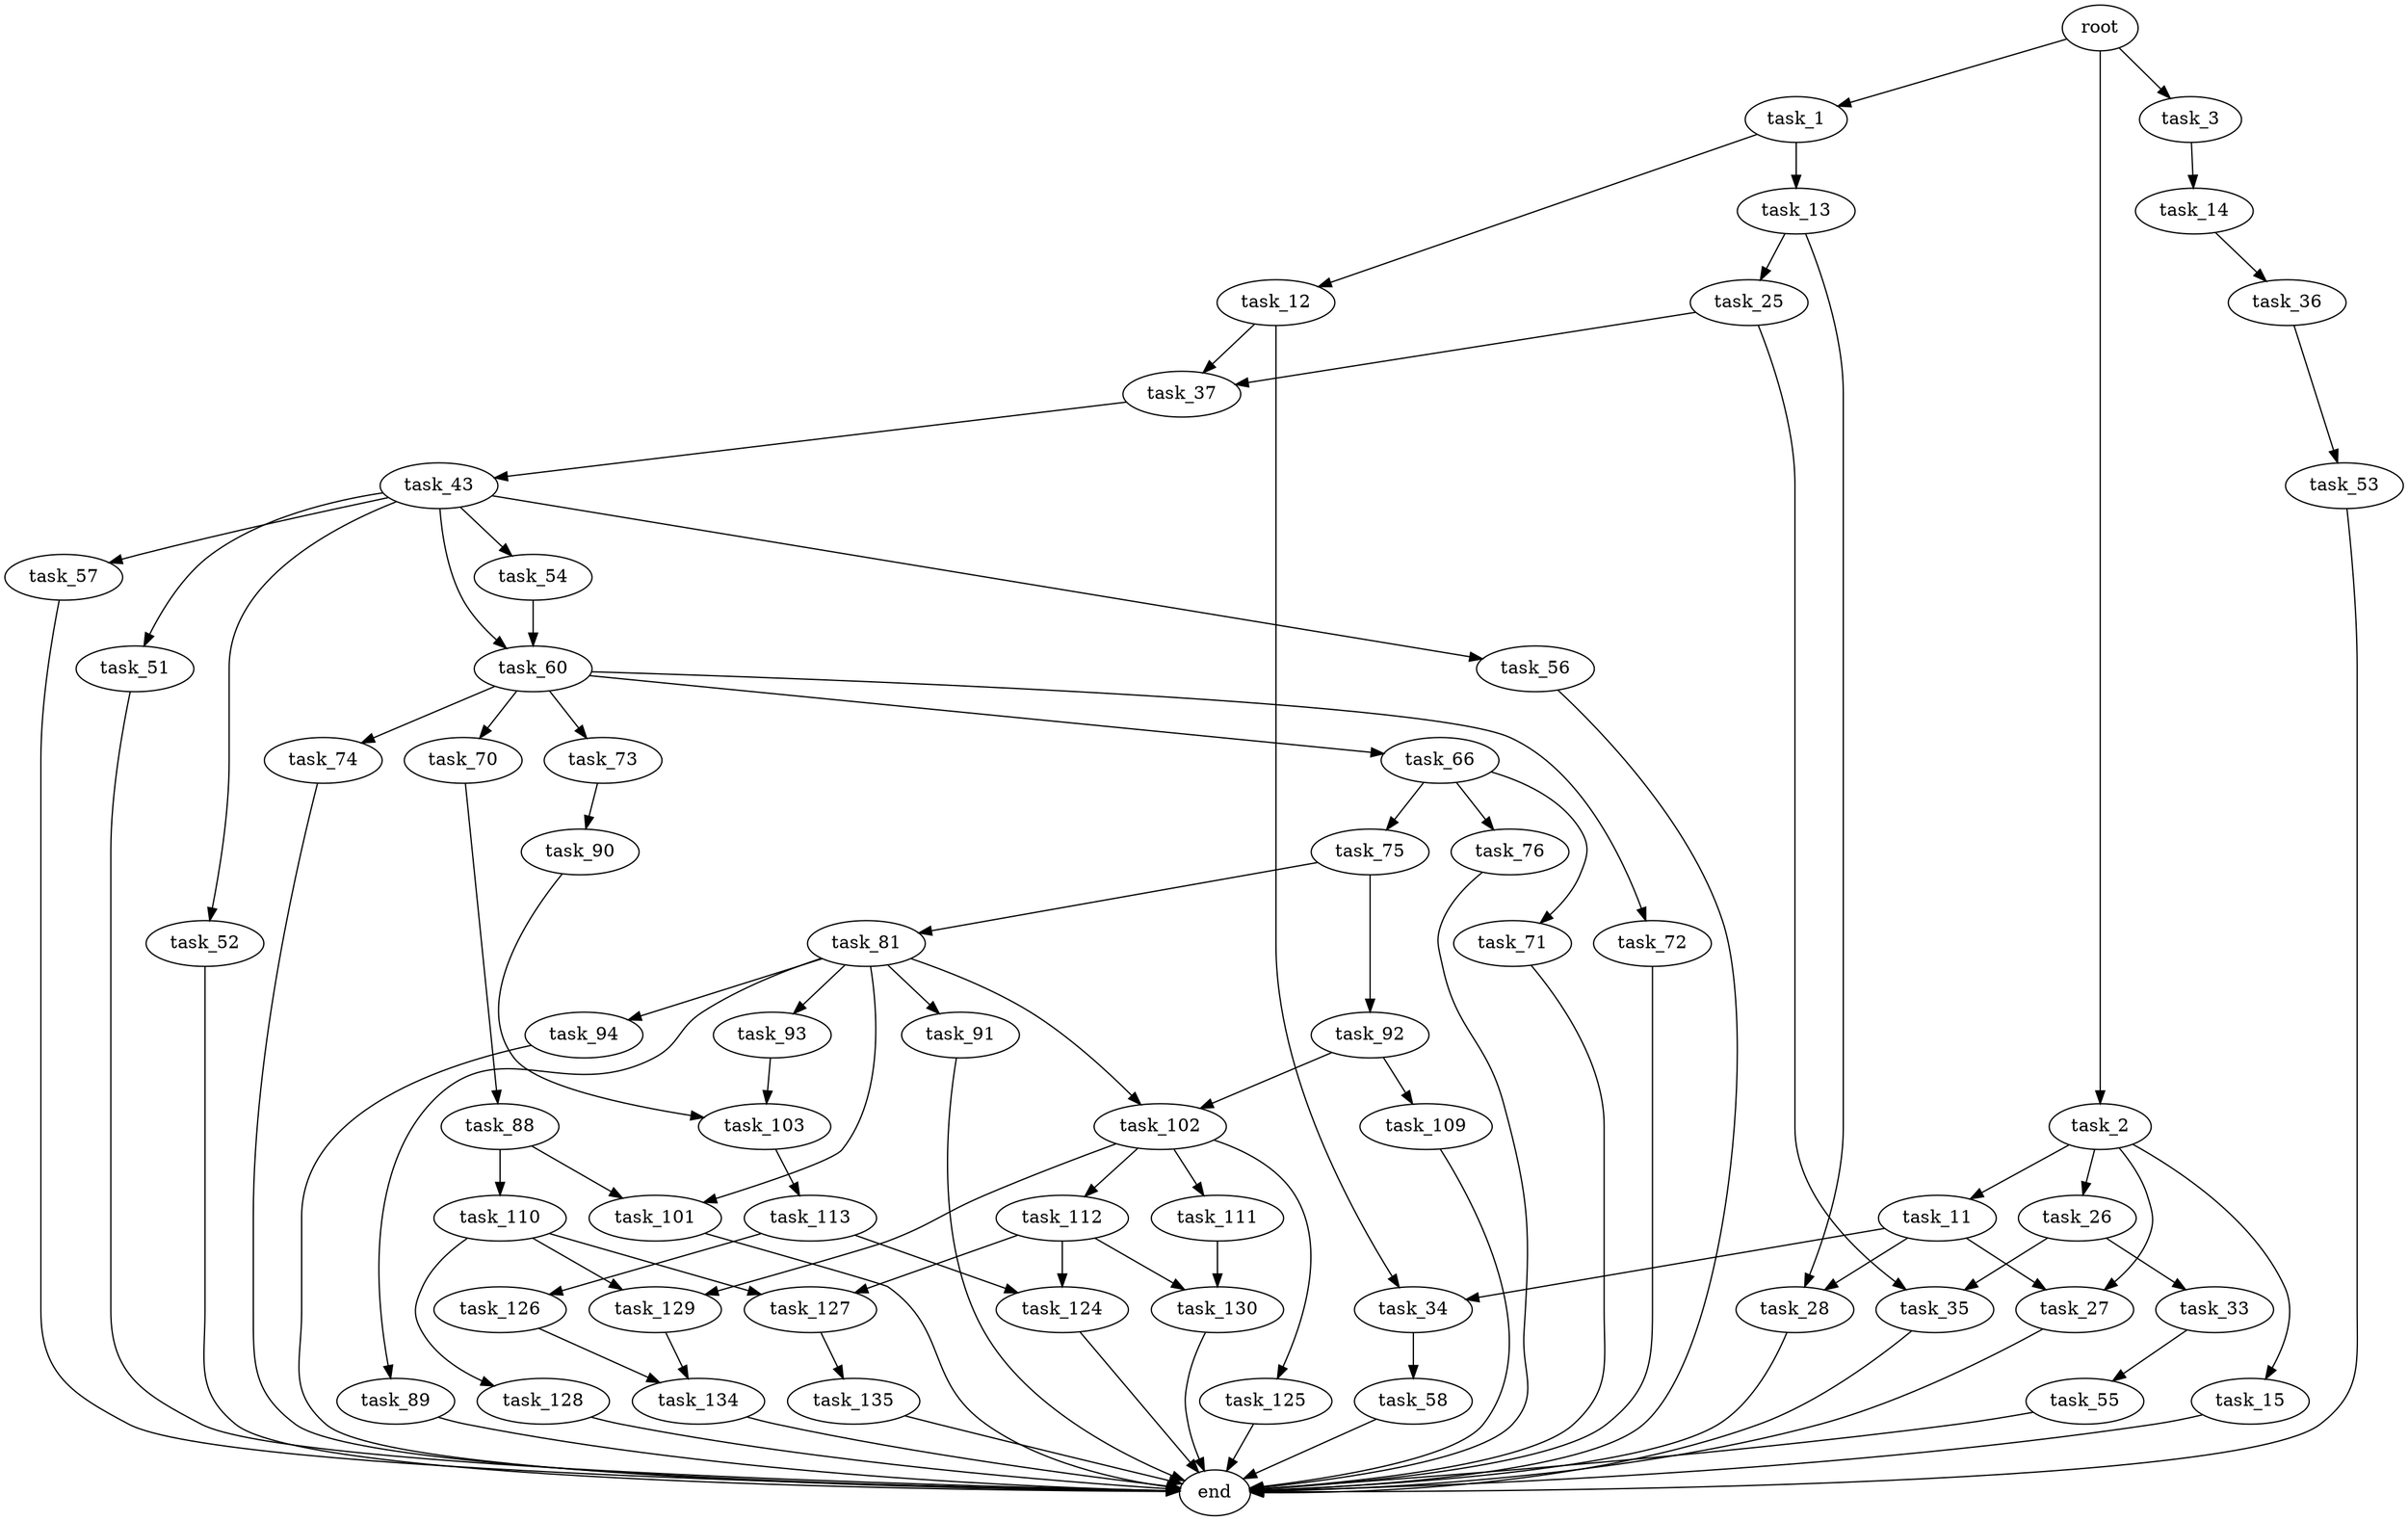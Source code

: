 digraph G {
  root [size="0.000000"];
  task_1 [size="348143201182.000000"];
  task_2 [size="406744678975.000000"];
  task_3 [size="8589934592.000000"];
  task_11 [size="11967144419.000000"];
  task_12 [size="2150760101.000000"];
  task_13 [size="782757789696.000000"];
  task_14 [size="329880592932.000000"];
  task_15 [size="8589934592.000000"];
  task_25 [size="231928233984.000000"];
  task_26 [size="231928233984.000000"];
  task_27 [size="929212968813.000000"];
  task_28 [size="23620194714.000000"];
  task_33 [size="68719476736.000000"];
  task_34 [size="121912256087.000000"];
  task_35 [size="17067235790.000000"];
  task_36 [size="225118541591.000000"];
  task_37 [size="782757789696.000000"];
  task_43 [size="837075885659.000000"];
  task_51 [size="231928233984.000000"];
  task_52 [size="486068594160.000000"];
  task_53 [size="528692632924.000000"];
  task_54 [size="782757789696.000000"];
  task_55 [size="712317371375.000000"];
  task_56 [size="3430415400.000000"];
  task_57 [size="28868596114.000000"];
  task_58 [size="24309581694.000000"];
  task_60 [size="410536704973.000000"];
  task_66 [size="39519196311.000000"];
  task_70 [size="5776124586.000000"];
  task_71 [size="21584803366.000000"];
  task_72 [size="8589934592.000000"];
  task_73 [size="1909293440.000000"];
  task_74 [size="68719476736.000000"];
  task_75 [size="368293445632.000000"];
  task_76 [size="3742815964.000000"];
  task_81 [size="1290380566.000000"];
  task_88 [size="549755813888.000000"];
  task_89 [size="26278754892.000000"];
  task_90 [size="488473972117.000000"];
  task_91 [size="89549719527.000000"];
  task_92 [size="28991029248.000000"];
  task_93 [size="26634611147.000000"];
  task_94 [size="202065831349.000000"];
  task_101 [size="28991029248.000000"];
  task_102 [size="231928233984.000000"];
  task_103 [size="1013519951036.000000"];
  task_109 [size="23725227174.000000"];
  task_110 [size="155404585955.000000"];
  task_111 [size="28991029248.000000"];
  task_112 [size="398782043148.000000"];
  task_113 [size="4334398375.000000"];
  task_124 [size="368293445632.000000"];
  task_125 [size="17098329921.000000"];
  task_126 [size="1807763528.000000"];
  task_127 [size="368293445632.000000"];
  task_128 [size="28991029248.000000"];
  task_129 [size="549755813888.000000"];
  task_130 [size="1073741824000.000000"];
  task_134 [size="1403445601.000000"];
  task_135 [size="1182094992867.000000"];
  end [size="0.000000"];

  root -> task_1 [size="1.000000"];
  root -> task_2 [size="1.000000"];
  root -> task_3 [size="1.000000"];
  task_1 -> task_12 [size="301989888.000000"];
  task_1 -> task_13 [size="301989888.000000"];
  task_2 -> task_11 [size="411041792.000000"];
  task_2 -> task_15 [size="411041792.000000"];
  task_2 -> task_26 [size="411041792.000000"];
  task_2 -> task_27 [size="411041792.000000"];
  task_3 -> task_14 [size="33554432.000000"];
  task_11 -> task_27 [size="301989888.000000"];
  task_11 -> task_28 [size="301989888.000000"];
  task_11 -> task_34 [size="301989888.000000"];
  task_12 -> task_34 [size="75497472.000000"];
  task_12 -> task_37 [size="75497472.000000"];
  task_13 -> task_25 [size="679477248.000000"];
  task_13 -> task_28 [size="679477248.000000"];
  task_14 -> task_36 [size="411041792.000000"];
  task_15 -> end [size="1.000000"];
  task_25 -> task_35 [size="301989888.000000"];
  task_25 -> task_37 [size="301989888.000000"];
  task_26 -> task_33 [size="301989888.000000"];
  task_26 -> task_35 [size="301989888.000000"];
  task_27 -> end [size="1.000000"];
  task_28 -> end [size="1.000000"];
  task_33 -> task_55 [size="134217728.000000"];
  task_34 -> task_58 [size="134217728.000000"];
  task_35 -> end [size="1.000000"];
  task_36 -> task_53 [size="411041792.000000"];
  task_37 -> task_43 [size="679477248.000000"];
  task_43 -> task_51 [size="679477248.000000"];
  task_43 -> task_52 [size="679477248.000000"];
  task_43 -> task_54 [size="679477248.000000"];
  task_43 -> task_56 [size="679477248.000000"];
  task_43 -> task_57 [size="679477248.000000"];
  task_43 -> task_60 [size="679477248.000000"];
  task_51 -> end [size="1.000000"];
  task_52 -> end [size="1.000000"];
  task_53 -> end [size="1.000000"];
  task_54 -> task_60 [size="679477248.000000"];
  task_55 -> end [size="1.000000"];
  task_56 -> end [size="1.000000"];
  task_57 -> end [size="1.000000"];
  task_58 -> end [size="1.000000"];
  task_60 -> task_66 [size="679477248.000000"];
  task_60 -> task_70 [size="679477248.000000"];
  task_60 -> task_72 [size="679477248.000000"];
  task_60 -> task_73 [size="679477248.000000"];
  task_60 -> task_74 [size="679477248.000000"];
  task_66 -> task_71 [size="75497472.000000"];
  task_66 -> task_75 [size="75497472.000000"];
  task_66 -> task_76 [size="75497472.000000"];
  task_70 -> task_88 [size="209715200.000000"];
  task_71 -> end [size="1.000000"];
  task_72 -> end [size="1.000000"];
  task_73 -> task_90 [size="33554432.000000"];
  task_74 -> end [size="1.000000"];
  task_75 -> task_81 [size="411041792.000000"];
  task_75 -> task_92 [size="411041792.000000"];
  task_76 -> end [size="1.000000"];
  task_81 -> task_89 [size="33554432.000000"];
  task_81 -> task_91 [size="33554432.000000"];
  task_81 -> task_93 [size="33554432.000000"];
  task_81 -> task_94 [size="33554432.000000"];
  task_81 -> task_101 [size="33554432.000000"];
  task_81 -> task_102 [size="33554432.000000"];
  task_88 -> task_101 [size="536870912.000000"];
  task_88 -> task_110 [size="536870912.000000"];
  task_89 -> end [size="1.000000"];
  task_90 -> task_103 [size="536870912.000000"];
  task_91 -> end [size="1.000000"];
  task_92 -> task_102 [size="75497472.000000"];
  task_92 -> task_109 [size="75497472.000000"];
  task_93 -> task_103 [size="536870912.000000"];
  task_94 -> end [size="1.000000"];
  task_101 -> end [size="1.000000"];
  task_102 -> task_111 [size="301989888.000000"];
  task_102 -> task_112 [size="301989888.000000"];
  task_102 -> task_125 [size="301989888.000000"];
  task_102 -> task_129 [size="301989888.000000"];
  task_103 -> task_113 [size="679477248.000000"];
  task_109 -> end [size="1.000000"];
  task_110 -> task_127 [size="536870912.000000"];
  task_110 -> task_128 [size="536870912.000000"];
  task_110 -> task_129 [size="536870912.000000"];
  task_111 -> task_130 [size="75497472.000000"];
  task_112 -> task_124 [size="411041792.000000"];
  task_112 -> task_127 [size="411041792.000000"];
  task_112 -> task_130 [size="411041792.000000"];
  task_113 -> task_124 [size="209715200.000000"];
  task_113 -> task_126 [size="209715200.000000"];
  task_124 -> end [size="1.000000"];
  task_125 -> end [size="1.000000"];
  task_126 -> task_134 [size="33554432.000000"];
  task_127 -> task_135 [size="411041792.000000"];
  task_128 -> end [size="1.000000"];
  task_129 -> task_134 [size="536870912.000000"];
  task_130 -> end [size="1.000000"];
  task_134 -> end [size="1.000000"];
  task_135 -> end [size="1.000000"];
}
